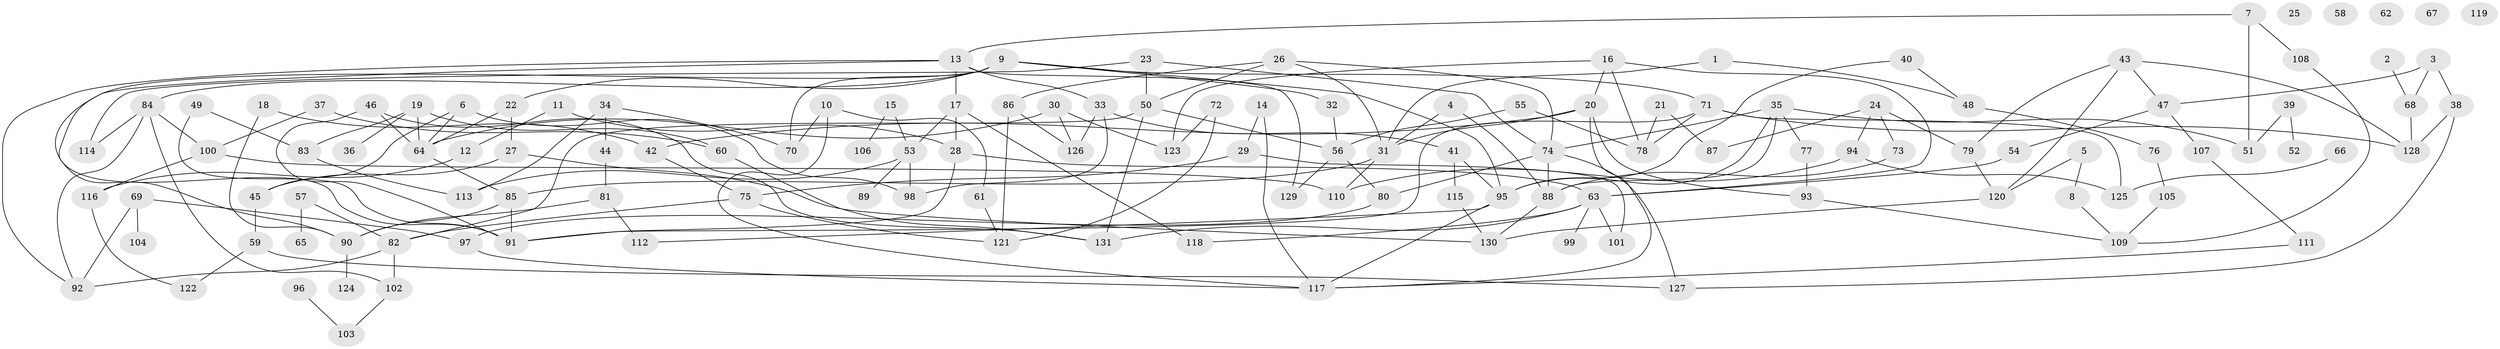 // coarse degree distribution, {3: 0.25, 8: 0.027777777777777776, 6: 0.08333333333333333, 12: 0.05555555555555555, 13: 0.027777777777777776, 2: 0.16666666666666666, 4: 0.1111111111111111, 7: 0.05555555555555555, 5: 0.1388888888888889, 1: 0.08333333333333333}
// Generated by graph-tools (version 1.1) at 2025/48/03/04/25 22:48:14]
// undirected, 131 vertices, 194 edges
graph export_dot {
  node [color=gray90,style=filled];
  1;
  2;
  3;
  4;
  5;
  6;
  7;
  8;
  9;
  10;
  11;
  12;
  13;
  14;
  15;
  16;
  17;
  18;
  19;
  20;
  21;
  22;
  23;
  24;
  25;
  26;
  27;
  28;
  29;
  30;
  31;
  32;
  33;
  34;
  35;
  36;
  37;
  38;
  39;
  40;
  41;
  42;
  43;
  44;
  45;
  46;
  47;
  48;
  49;
  50;
  51;
  52;
  53;
  54;
  55;
  56;
  57;
  58;
  59;
  60;
  61;
  62;
  63;
  64;
  65;
  66;
  67;
  68;
  69;
  70;
  71;
  72;
  73;
  74;
  75;
  76;
  77;
  78;
  79;
  80;
  81;
  82;
  83;
  84;
  85;
  86;
  87;
  88;
  89;
  90;
  91;
  92;
  93;
  94;
  95;
  96;
  97;
  98;
  99;
  100;
  101;
  102;
  103;
  104;
  105;
  106;
  107;
  108;
  109;
  110;
  111;
  112;
  113;
  114;
  115;
  116;
  117;
  118;
  119;
  120;
  121;
  122;
  123;
  124;
  125;
  126;
  127;
  128;
  129;
  130;
  131;
  1 -- 31;
  1 -- 48;
  2 -- 68;
  3 -- 38;
  3 -- 47;
  3 -- 68;
  4 -- 31;
  4 -- 88;
  5 -- 8;
  5 -- 120;
  6 -- 45;
  6 -- 64;
  6 -- 98;
  7 -- 13;
  7 -- 51;
  7 -- 108;
  8 -- 109;
  9 -- 22;
  9 -- 32;
  9 -- 70;
  9 -- 71;
  9 -- 84;
  9 -- 90;
  9 -- 95;
  10 -- 61;
  10 -- 70;
  10 -- 117;
  11 -- 12;
  11 -- 28;
  12 -- 116;
  13 -- 17;
  13 -- 33;
  13 -- 91;
  13 -- 92;
  13 -- 129;
  14 -- 29;
  14 -- 117;
  15 -- 53;
  15 -- 106;
  16 -- 20;
  16 -- 63;
  16 -- 78;
  16 -- 123;
  17 -- 28;
  17 -- 53;
  17 -- 118;
  18 -- 42;
  18 -- 90;
  19 -- 36;
  19 -- 60;
  19 -- 64;
  19 -- 83;
  20 -- 31;
  20 -- 42;
  20 -- 93;
  20 -- 117;
  21 -- 78;
  21 -- 87;
  22 -- 27;
  22 -- 64;
  23 -- 50;
  23 -- 74;
  23 -- 114;
  24 -- 73;
  24 -- 79;
  24 -- 87;
  24 -- 94;
  26 -- 31;
  26 -- 50;
  26 -- 74;
  26 -- 86;
  27 -- 45;
  27 -- 130;
  28 -- 63;
  28 -- 91;
  29 -- 75;
  29 -- 101;
  30 -- 64;
  30 -- 123;
  30 -- 126;
  31 -- 85;
  31 -- 110;
  32 -- 56;
  33 -- 41;
  33 -- 98;
  33 -- 126;
  34 -- 44;
  34 -- 70;
  34 -- 113;
  35 -- 51;
  35 -- 74;
  35 -- 77;
  35 -- 88;
  35 -- 95;
  37 -- 60;
  37 -- 100;
  38 -- 127;
  38 -- 128;
  39 -- 51;
  39 -- 52;
  40 -- 48;
  40 -- 95;
  41 -- 95;
  41 -- 115;
  42 -- 75;
  43 -- 47;
  43 -- 79;
  43 -- 120;
  43 -- 128;
  44 -- 81;
  45 -- 59;
  46 -- 64;
  46 -- 91;
  46 -- 131;
  47 -- 54;
  47 -- 107;
  48 -- 76;
  49 -- 83;
  49 -- 91;
  50 -- 56;
  50 -- 82;
  50 -- 131;
  53 -- 89;
  53 -- 98;
  53 -- 113;
  54 -- 63;
  55 -- 56;
  55 -- 78;
  56 -- 80;
  56 -- 129;
  57 -- 65;
  57 -- 82;
  59 -- 122;
  59 -- 127;
  60 -- 131;
  61 -- 121;
  63 -- 99;
  63 -- 101;
  63 -- 118;
  63 -- 131;
  64 -- 85;
  66 -- 125;
  68 -- 128;
  69 -- 92;
  69 -- 97;
  69 -- 104;
  71 -- 78;
  71 -- 91;
  71 -- 125;
  71 -- 128;
  72 -- 121;
  72 -- 123;
  73 -- 88;
  74 -- 80;
  74 -- 88;
  74 -- 127;
  75 -- 82;
  75 -- 121;
  76 -- 105;
  77 -- 93;
  79 -- 120;
  80 -- 97;
  81 -- 90;
  81 -- 112;
  82 -- 92;
  82 -- 102;
  83 -- 113;
  84 -- 92;
  84 -- 100;
  84 -- 102;
  84 -- 114;
  85 -- 90;
  85 -- 91;
  86 -- 121;
  86 -- 126;
  88 -- 130;
  90 -- 124;
  93 -- 109;
  94 -- 110;
  94 -- 125;
  95 -- 112;
  95 -- 117;
  96 -- 103;
  97 -- 117;
  100 -- 110;
  100 -- 116;
  102 -- 103;
  105 -- 109;
  107 -- 111;
  108 -- 109;
  111 -- 117;
  115 -- 130;
  116 -- 122;
  120 -- 130;
}
